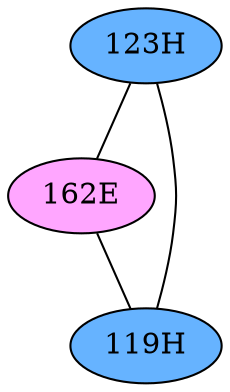 // The Round Table
graph {
	"123H" [fillcolor="#66B3FF" style=radial]
	"162E" [fillcolor="#FFA6FF" style=radial]
	"123H" -- "162E" [penwidth=1]
	"123H" [fillcolor="#66B3FF" style=radial]
	"119H" [fillcolor="#66B3FF" style=radial]
	"123H" -- "119H" [penwidth=1]
	"162E" [fillcolor="#FFA6FF" style=radial]
	"119H" [fillcolor="#66B3FF" style=radial]
	"162E" -- "119H" [penwidth=1]
}
